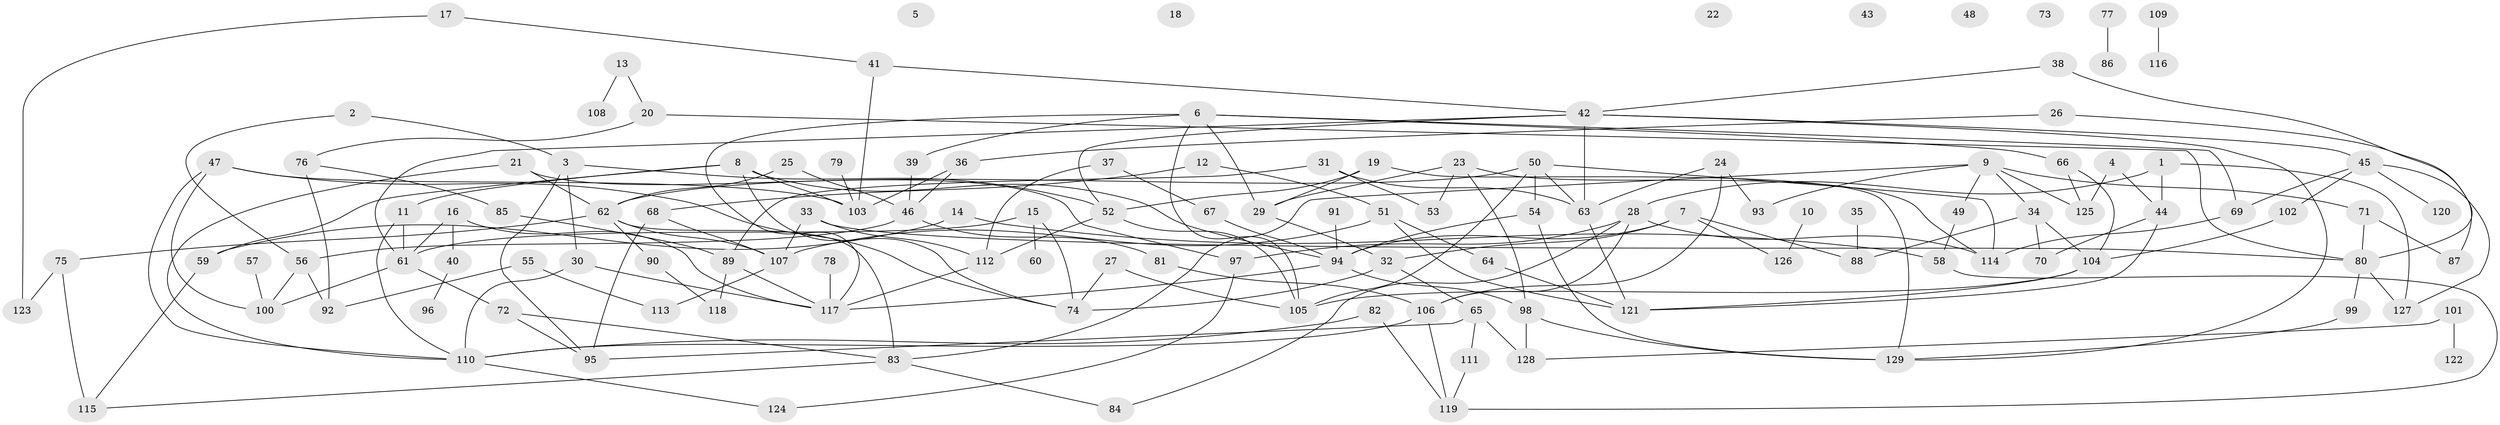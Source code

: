 // coarse degree distribution, {5: 0.10752688172043011, 4: 0.10752688172043011, 2: 0.21505376344086022, 0: 0.06451612903225806, 9: 0.03225806451612903, 6: 0.06451612903225806, 1: 0.15053763440860216, 3: 0.17204301075268819, 7: 0.053763440860215055, 8: 0.03225806451612903}
// Generated by graph-tools (version 1.1) at 2025/23/03/03/25 07:23:25]
// undirected, 129 vertices, 193 edges
graph export_dot {
graph [start="1"]
  node [color=gray90,style=filled];
  1;
  2;
  3;
  4;
  5;
  6;
  7;
  8;
  9;
  10;
  11;
  12;
  13;
  14;
  15;
  16;
  17;
  18;
  19;
  20;
  21;
  22;
  23;
  24;
  25;
  26;
  27;
  28;
  29;
  30;
  31;
  32;
  33;
  34;
  35;
  36;
  37;
  38;
  39;
  40;
  41;
  42;
  43;
  44;
  45;
  46;
  47;
  48;
  49;
  50;
  51;
  52;
  53;
  54;
  55;
  56;
  57;
  58;
  59;
  60;
  61;
  62;
  63;
  64;
  65;
  66;
  67;
  68;
  69;
  70;
  71;
  72;
  73;
  74;
  75;
  76;
  77;
  78;
  79;
  80;
  81;
  82;
  83;
  84;
  85;
  86;
  87;
  88;
  89;
  90;
  91;
  92;
  93;
  94;
  95;
  96;
  97;
  98;
  99;
  100;
  101;
  102;
  103;
  104;
  105;
  106;
  107;
  108;
  109;
  110;
  111;
  112;
  113;
  114;
  115;
  116;
  117;
  118;
  119;
  120;
  121;
  122;
  123;
  124;
  125;
  126;
  127;
  128;
  129;
  1 -- 28;
  1 -- 44;
  1 -- 127;
  2 -- 3;
  2 -- 56;
  3 -- 30;
  3 -- 52;
  3 -- 95;
  4 -- 44;
  4 -- 125;
  6 -- 29;
  6 -- 39;
  6 -- 66;
  6 -- 69;
  6 -- 105;
  6 -- 117;
  7 -- 32;
  7 -- 88;
  7 -- 94;
  7 -- 126;
  8 -- 11;
  8 -- 59;
  8 -- 74;
  8 -- 94;
  8 -- 103;
  9 -- 34;
  9 -- 49;
  9 -- 71;
  9 -- 83;
  9 -- 93;
  9 -- 125;
  10 -- 126;
  11 -- 61;
  11 -- 110;
  12 -- 51;
  12 -- 68;
  13 -- 20;
  13 -- 108;
  14 -- 58;
  14 -- 59;
  15 -- 60;
  15 -- 61;
  15 -- 74;
  16 -- 40;
  16 -- 61;
  16 -- 117;
  17 -- 41;
  17 -- 123;
  19 -- 29;
  19 -- 52;
  19 -- 129;
  20 -- 76;
  20 -- 80;
  21 -- 62;
  21 -- 97;
  21 -- 110;
  23 -- 29;
  23 -- 53;
  23 -- 98;
  23 -- 114;
  24 -- 63;
  24 -- 93;
  24 -- 106;
  25 -- 46;
  25 -- 62;
  26 -- 36;
  26 -- 87;
  27 -- 74;
  27 -- 105;
  28 -- 84;
  28 -- 97;
  28 -- 106;
  28 -- 114;
  29 -- 32;
  30 -- 110;
  30 -- 117;
  31 -- 53;
  31 -- 63;
  31 -- 89;
  32 -- 65;
  32 -- 74;
  33 -- 80;
  33 -- 107;
  33 -- 112;
  34 -- 70;
  34 -- 88;
  34 -- 104;
  35 -- 88;
  36 -- 46;
  36 -- 103;
  37 -- 67;
  37 -- 112;
  38 -- 42;
  38 -- 80;
  39 -- 46;
  40 -- 96;
  41 -- 42;
  41 -- 103;
  42 -- 45;
  42 -- 52;
  42 -- 61;
  42 -- 63;
  42 -- 129;
  44 -- 70;
  44 -- 121;
  45 -- 69;
  45 -- 102;
  45 -- 120;
  45 -- 127;
  46 -- 56;
  46 -- 81;
  47 -- 74;
  47 -- 100;
  47 -- 103;
  47 -- 110;
  49 -- 58;
  50 -- 54;
  50 -- 62;
  50 -- 63;
  50 -- 105;
  50 -- 114;
  51 -- 64;
  51 -- 107;
  51 -- 121;
  52 -- 105;
  52 -- 112;
  54 -- 94;
  54 -- 129;
  55 -- 92;
  55 -- 113;
  56 -- 92;
  56 -- 100;
  57 -- 100;
  58 -- 119;
  59 -- 115;
  61 -- 72;
  61 -- 100;
  62 -- 75;
  62 -- 83;
  62 -- 90;
  62 -- 107;
  63 -- 121;
  64 -- 121;
  65 -- 95;
  65 -- 111;
  65 -- 128;
  66 -- 104;
  66 -- 125;
  67 -- 94;
  68 -- 95;
  68 -- 107;
  69 -- 114;
  71 -- 80;
  71 -- 87;
  72 -- 83;
  72 -- 95;
  75 -- 115;
  75 -- 123;
  76 -- 85;
  76 -- 92;
  77 -- 86;
  78 -- 117;
  79 -- 103;
  80 -- 99;
  80 -- 127;
  81 -- 106;
  82 -- 110;
  82 -- 119;
  83 -- 84;
  83 -- 115;
  85 -- 89;
  89 -- 117;
  89 -- 118;
  90 -- 118;
  91 -- 94;
  94 -- 98;
  94 -- 117;
  97 -- 124;
  98 -- 128;
  98 -- 129;
  99 -- 129;
  101 -- 122;
  101 -- 128;
  102 -- 104;
  104 -- 105;
  104 -- 121;
  106 -- 110;
  106 -- 119;
  107 -- 113;
  109 -- 116;
  110 -- 124;
  111 -- 119;
  112 -- 117;
}
